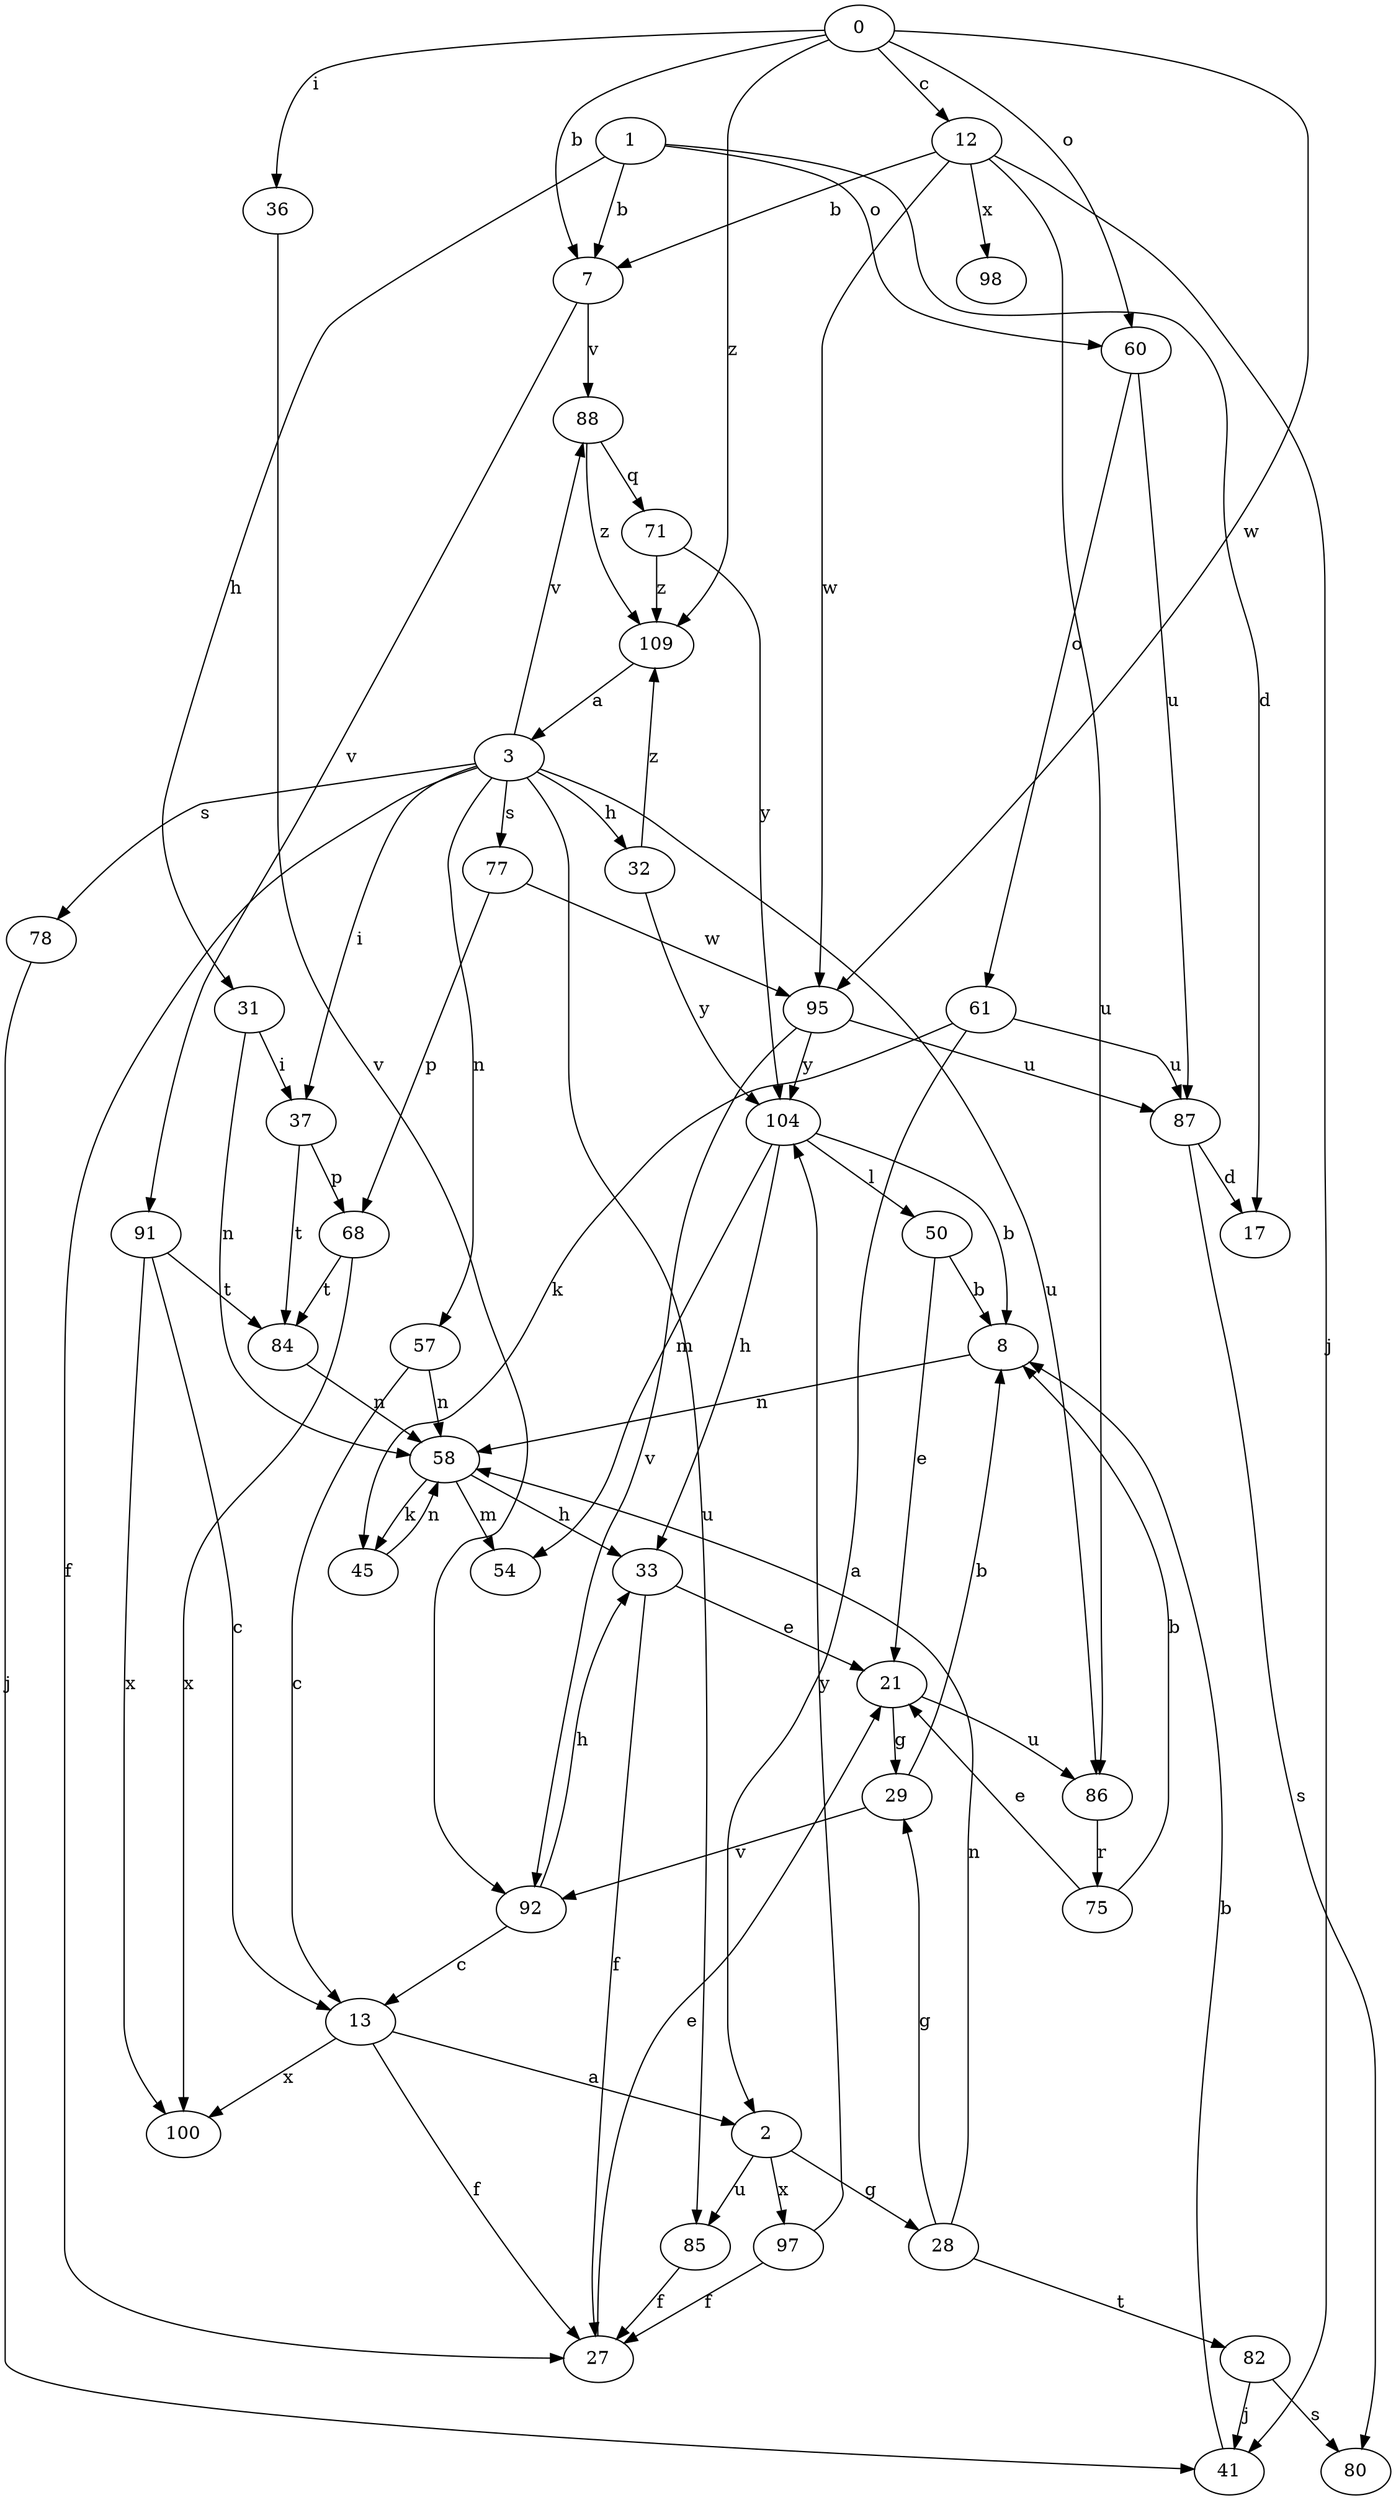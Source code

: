 strict digraph  {
0;
1;
2;
3;
7;
8;
12;
13;
17;
21;
27;
28;
29;
31;
32;
33;
36;
37;
41;
45;
50;
54;
57;
58;
60;
61;
68;
71;
75;
77;
78;
80;
82;
84;
85;
86;
87;
88;
91;
92;
95;
97;
98;
100;
104;
109;
0 -> 7  [label=b];
0 -> 12  [label=c];
0 -> 36  [label=i];
0 -> 60  [label=o];
0 -> 95  [label=w];
0 -> 109  [label=z];
1 -> 7  [label=b];
1 -> 17  [label=d];
1 -> 31  [label=h];
1 -> 60  [label=o];
2 -> 28  [label=g];
2 -> 85  [label=u];
2 -> 97  [label=x];
3 -> 27  [label=f];
3 -> 32  [label=h];
3 -> 37  [label=i];
3 -> 57  [label=n];
3 -> 77  [label=s];
3 -> 78  [label=s];
3 -> 85  [label=u];
3 -> 86  [label=u];
3 -> 88  [label=v];
7 -> 88  [label=v];
7 -> 91  [label=v];
8 -> 58  [label=n];
12 -> 7  [label=b];
12 -> 41  [label=j];
12 -> 86  [label=u];
12 -> 95  [label=w];
12 -> 98  [label=x];
13 -> 2  [label=a];
13 -> 27  [label=f];
13 -> 100  [label=x];
21 -> 29  [label=g];
21 -> 86  [label=u];
27 -> 21  [label=e];
28 -> 29  [label=g];
28 -> 58  [label=n];
28 -> 82  [label=t];
29 -> 8  [label=b];
29 -> 92  [label=v];
31 -> 37  [label=i];
31 -> 58  [label=n];
32 -> 104  [label=y];
32 -> 109  [label=z];
33 -> 21  [label=e];
33 -> 27  [label=f];
36 -> 92  [label=v];
37 -> 68  [label=p];
37 -> 84  [label=t];
41 -> 8  [label=b];
45 -> 58  [label=n];
50 -> 8  [label=b];
50 -> 21  [label=e];
57 -> 13  [label=c];
57 -> 58  [label=n];
58 -> 33  [label=h];
58 -> 45  [label=k];
58 -> 54  [label=m];
60 -> 61  [label=o];
60 -> 87  [label=u];
61 -> 2  [label=a];
61 -> 45  [label=k];
61 -> 87  [label=u];
68 -> 84  [label=t];
68 -> 100  [label=x];
71 -> 104  [label=y];
71 -> 109  [label=z];
75 -> 8  [label=b];
75 -> 21  [label=e];
77 -> 68  [label=p];
77 -> 95  [label=w];
78 -> 41  [label=j];
82 -> 41  [label=j];
82 -> 80  [label=s];
84 -> 58  [label=n];
85 -> 27  [label=f];
86 -> 75  [label=r];
87 -> 17  [label=d];
87 -> 80  [label=s];
88 -> 71  [label=q];
88 -> 109  [label=z];
91 -> 13  [label=c];
91 -> 84  [label=t];
91 -> 100  [label=x];
92 -> 13  [label=c];
92 -> 33  [label=h];
95 -> 87  [label=u];
95 -> 92  [label=v];
95 -> 104  [label=y];
97 -> 27  [label=f];
97 -> 104  [label=y];
104 -> 8  [label=b];
104 -> 33  [label=h];
104 -> 50  [label=l];
104 -> 54  [label=m];
109 -> 3  [label=a];
}
